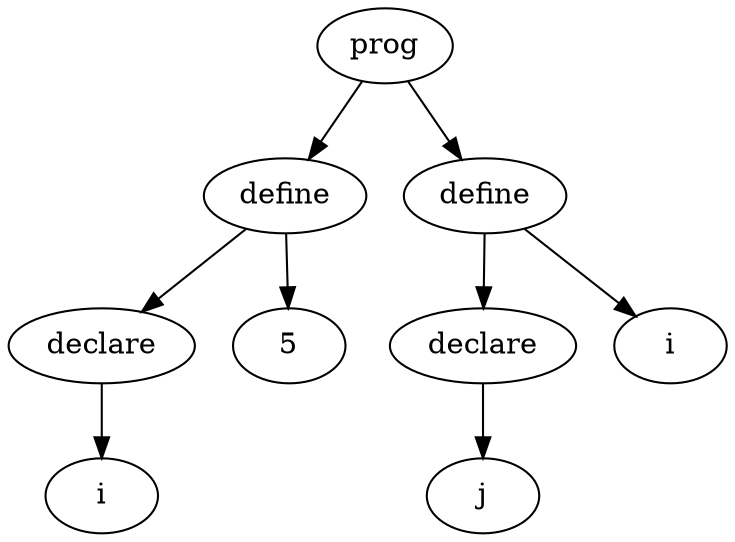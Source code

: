 digraph AST {
	node0[label="prog"]
	node1[label="define"]
	node0->node1
	node2[label="declare"]
	node1->node2
	node3[label="i"]
	node2->node3
	node4[label="5"]
	node1->node4
	node5[label="define"]
	node0->node5
	node6[label="declare"]
	node5->node6
	node7[label="j"]
	node6->node7
	node8[label="i"]
	node5->node8
}